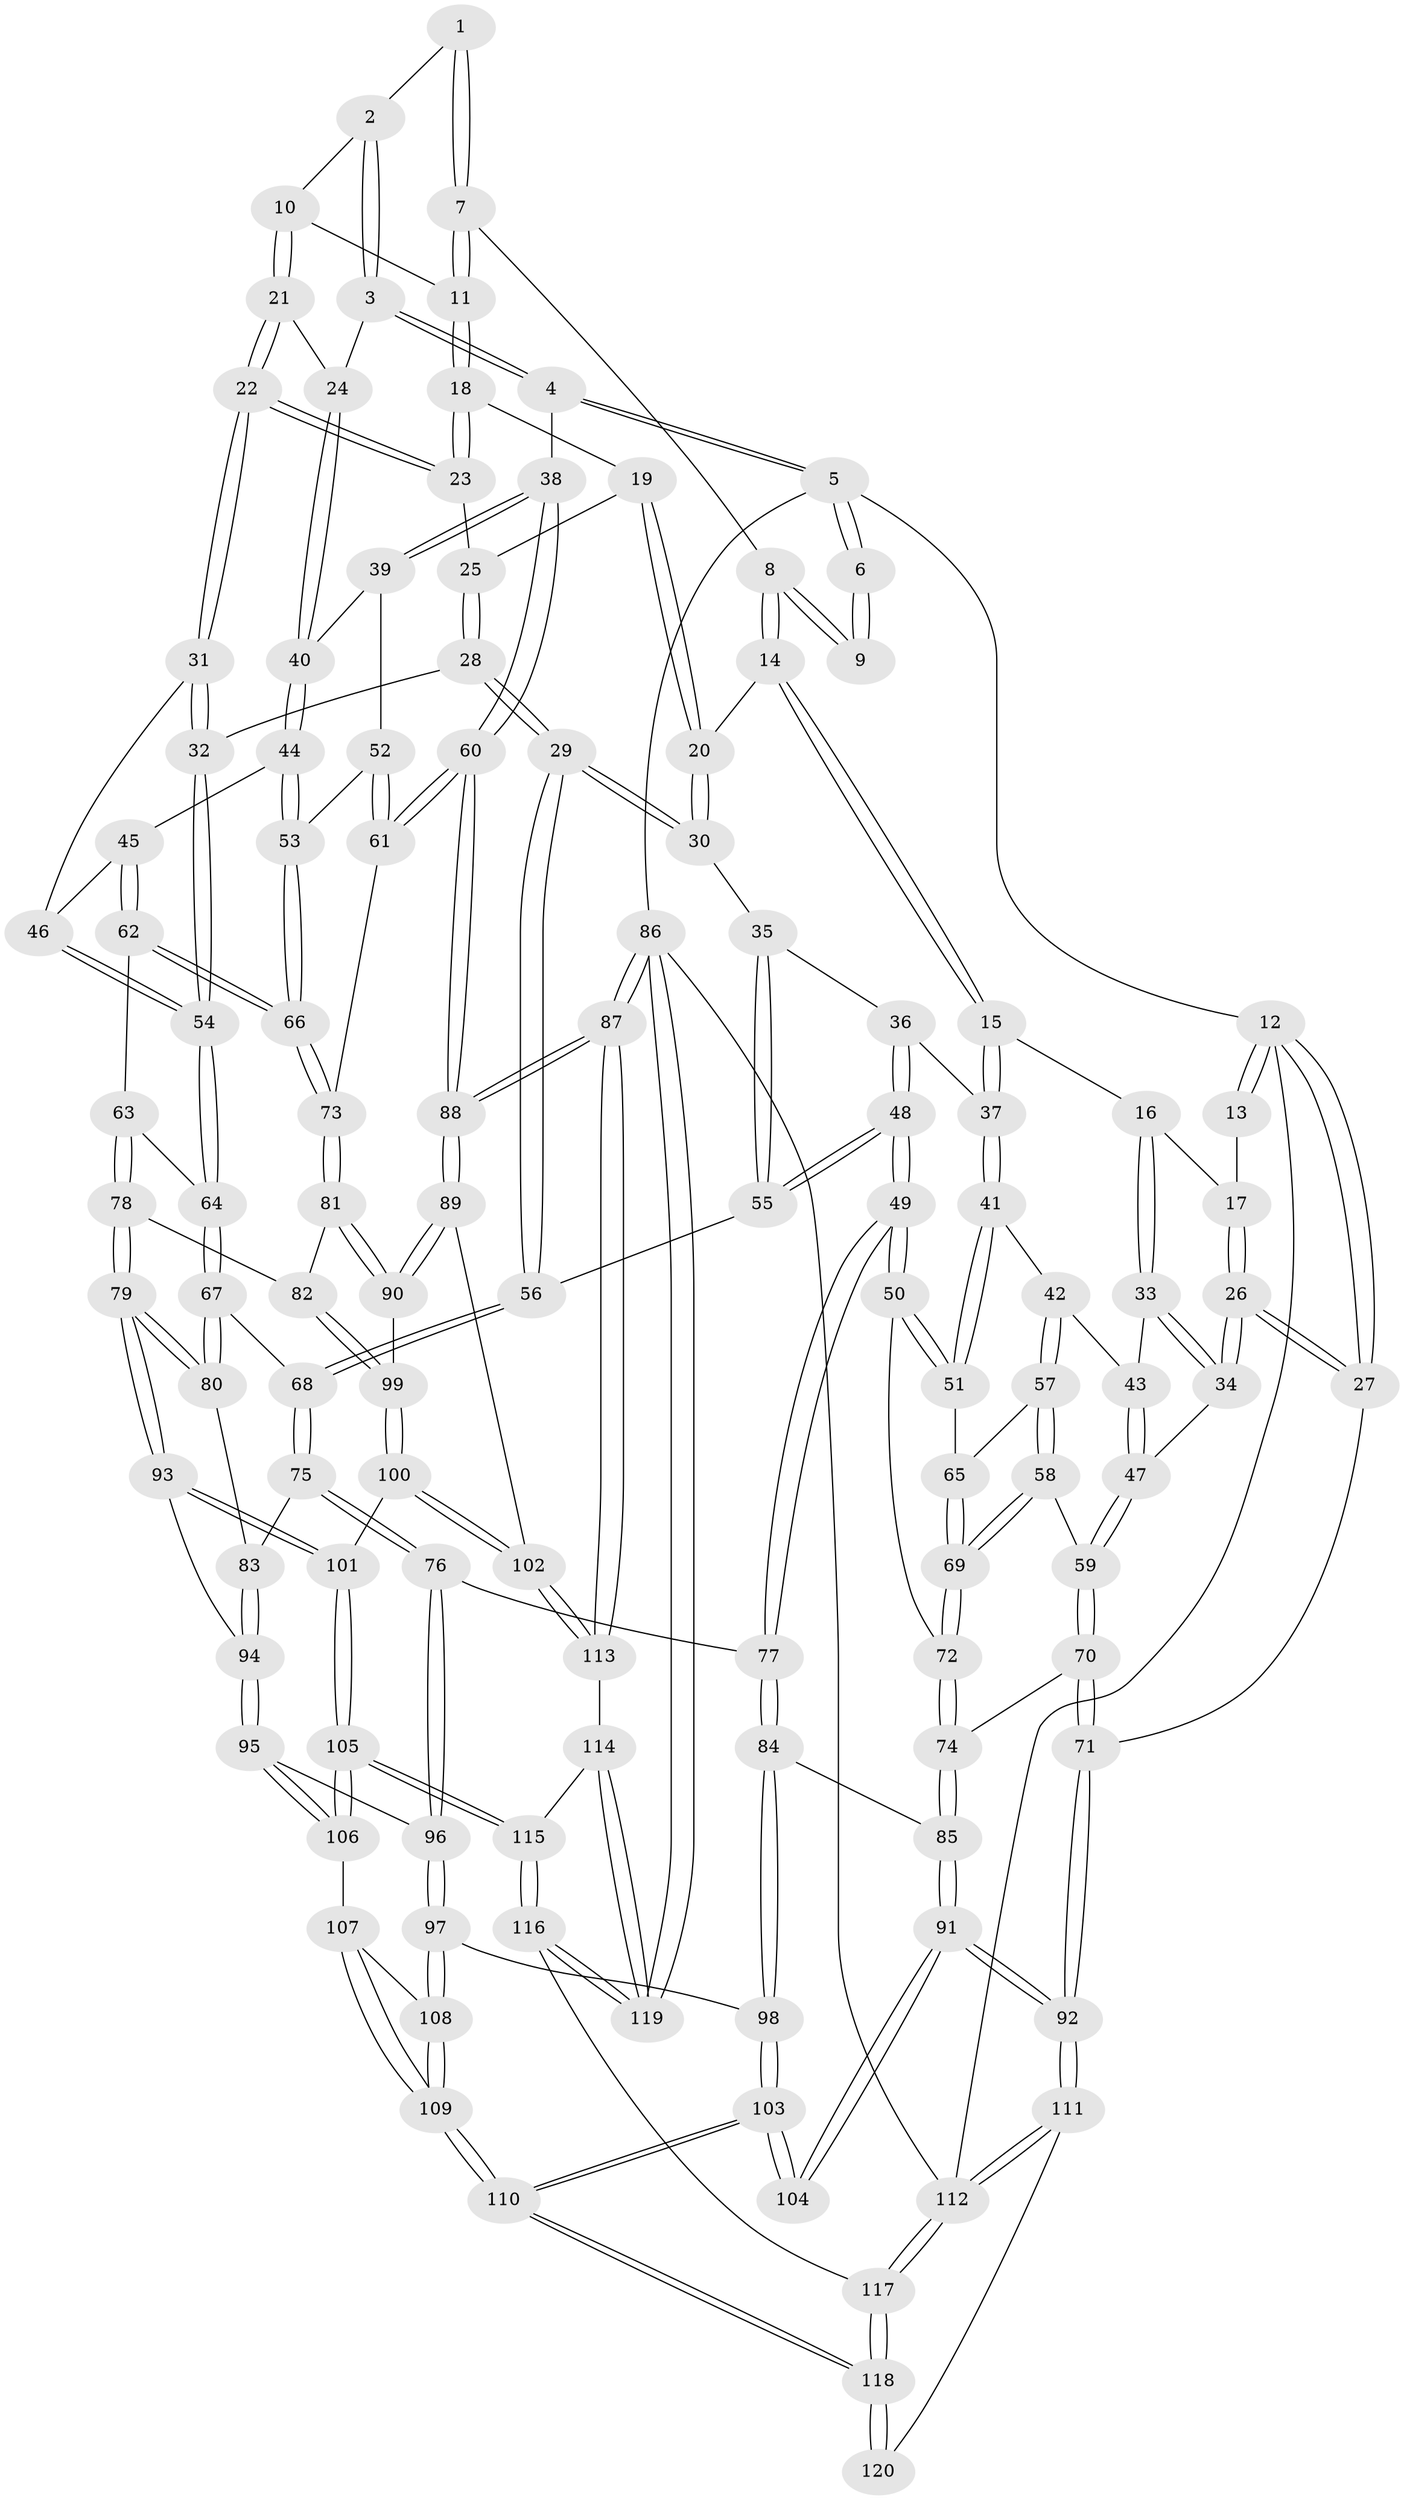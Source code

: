 // Generated by graph-tools (version 1.1) at 2025/11/02/27/25 16:11:51]
// undirected, 120 vertices, 297 edges
graph export_dot {
graph [start="1"]
  node [color=gray90,style=filled];
  1 [pos="+0.8129833969706145+0.009586044722668106"];
  2 [pos="+0.8390389341242996+0.049521602089125476"];
  3 [pos="+0.9954357833214137+0.15416527287724183"];
  4 [pos="+1+0.12043863380423359"];
  5 [pos="+1+0"];
  6 [pos="+0.7541123254772908+0"];
  7 [pos="+0.6941442176537431+0.12126442324344615"];
  8 [pos="+0.4800491045529521+0"];
  9 [pos="+0.47921741633791143+0"];
  10 [pos="+0.78089484518283+0.16295742554594467"];
  11 [pos="+0.6958979061430819+0.13162047120389367"];
  12 [pos="+0+0"];
  13 [pos="+0.07125951369839953+0"];
  14 [pos="+0.433469949079205+0.15504309461569973"];
  15 [pos="+0.3614832518209555+0.201231195697871"];
  16 [pos="+0.2450800435605487+0.19887090241069524"];
  17 [pos="+0.19985279437846337+0.17012836316916696"];
  18 [pos="+0.6787674746486242+0.16909601264186316"];
  19 [pos="+0.589723295064726+0.1955096911944509"];
  20 [pos="+0.44375106981725365+0.1638610770424697"];
  21 [pos="+0.8137309580959511+0.2641173014748463"];
  22 [pos="+0.8067471302954156+0.2687583844814198"];
  23 [pos="+0.7084570298506309+0.23207178619779323"];
  24 [pos="+0.8650866878148827+0.2583319901965987"];
  25 [pos="+0.6510550614988855+0.2694209469115994"];
  26 [pos="+0+0.23853951518167107"];
  27 [pos="+0+0.23364183649396897"];
  28 [pos="+0.6268913908659122+0.38658199368572627"];
  29 [pos="+0.6256287252172386+0.3869292199765003"];
  30 [pos="+0.5240451508319337+0.3077151622952884"];
  31 [pos="+0.757750677211394+0.36174149236954456"];
  32 [pos="+0.627995884128281+0.38672406619959404"];
  33 [pos="+0.1704374993497901+0.34046523215610935"];
  34 [pos="+0+0.32029236715722237"];
  35 [pos="+0.44547963420319175+0.41192460719686314"];
  36 [pos="+0.3586136452510576+0.3722801757002389"];
  37 [pos="+0.3486241964367017+0.36100119094891925"];
  38 [pos="+1+0.3720518504320386"];
  39 [pos="+0.9818979503451185+0.38946071951079336"];
  40 [pos="+0.929808863249763+0.38277396841612565"];
  41 [pos="+0.25557401768378396+0.4193993786767597"];
  42 [pos="+0.21977911536206596+0.40234122290566066"];
  43 [pos="+0.17769573172105602+0.3561065223098314"];
  44 [pos="+0.8733162055533861+0.4377524847900188"];
  45 [pos="+0.8236130501264093+0.4283740853660488"];
  46 [pos="+0.773070946638538+0.3838004880634934"];
  47 [pos="+0.08870019408094575+0.4751992665252278"];
  48 [pos="+0.37382293517766746+0.5673479406878661"];
  49 [pos="+0.3612562713524588+0.5821803677512164"];
  50 [pos="+0.30665374476175733+0.5342849459052177"];
  51 [pos="+0.2615868410596923+0.48572491128668077"];
  52 [pos="+0.953704223124728+0.4684073887233081"];
  53 [pos="+0.8970694864231841+0.5048322654085913"];
  54 [pos="+0.7308370111481973+0.5209134315167443"];
  55 [pos="+0.4915162576637863+0.49402782595309774"];
  56 [pos="+0.553590924908669+0.49777887444568497"];
  57 [pos="+0.1481984553566665+0.47197124999666495"];
  58 [pos="+0.09984096677986484+0.49346792360837766"];
  59 [pos="+0.09622792122391474+0.4911395045457318"];
  60 [pos="+1+0.5368687672929514"];
  61 [pos="+1+0.5567853769224991"];
  62 [pos="+0.7726686242272516+0.5443449464331992"];
  63 [pos="+0.747140707335339+0.5475622804807113"];
  64 [pos="+0.7380927460868582+0.5415577780114682"];
  65 [pos="+0.23454122797782928+0.49825270102155256"];
  66 [pos="+0.9055136080408892+0.592380818406908"];
  67 [pos="+0.6104700858521234+0.559613159851242"];
  68 [pos="+0.5673711591260874+0.5248714062349971"];
  69 [pos="+0.14719599583033013+0.5742145662139465"];
  70 [pos="+0+0.6038457590187537"];
  71 [pos="+0+0.6471349688980762"];
  72 [pos="+0.1482071154586645+0.5842172844210947"];
  73 [pos="+0.9070253200355567+0.5942968482370838"];
  74 [pos="+0.14834331350548918+0.6088999165216151"];
  75 [pos="+0.49966470302912325+0.6761882351171246"];
  76 [pos="+0.4854000734715168+0.6824116674620503"];
  77 [pos="+0.3606181387294482+0.5881224485576675"];
  78 [pos="+0.7220348629484533+0.6702869636420599"];
  79 [pos="+0.6774088214076883+0.6929754530824711"];
  80 [pos="+0.6300952540129255+0.6332321492390395"];
  81 [pos="+0.9054315490477438+0.6002145597201609"];
  82 [pos="+0.8181069429617732+0.693446296270293"];
  83 [pos="+0.5040742501147204+0.6767421039187964"];
  84 [pos="+0.26059063128031623+0.7044074006277348"];
  85 [pos="+0.19202737109900078+0.7019274717262554"];
  86 [pos="+1+1"];
  87 [pos="+1+0.942444631739071"];
  88 [pos="+1+0.8778476849118556"];
  89 [pos="+1+0.7770584664076449"];
  90 [pos="+0.9531168943489837+0.7149649186280599"];
  91 [pos="+0.10113071911306062+0.7777505030646651"];
  92 [pos="+0+0.7862804479045161"];
  93 [pos="+0.6563446920436263+0.745347877431045"];
  94 [pos="+0.6489413034645917+0.7456113587999674"];
  95 [pos="+0.5352883159025023+0.7953856097010218"];
  96 [pos="+0.4662844429668775+0.78582624607301"];
  97 [pos="+0.4498070828324254+0.8014927419393859"];
  98 [pos="+0.31081085870423475+0.7737921058959458"];
  99 [pos="+0.8311804985398834+0.762527086105391"];
  100 [pos="+0.8289272626202098+0.8146470849138847"];
  101 [pos="+0.6755270398450268+0.7884774163702875"];
  102 [pos="+0.8403562435781754+0.8330970093245834"];
  103 [pos="+0.26284366381201296+1"];
  104 [pos="+0.17820523247720485+0.9472370179174516"];
  105 [pos="+0.6442215802969705+0.9174486527312008"];
  106 [pos="+0.6072613216693461+0.9029148810948197"];
  107 [pos="+0.5751135204733049+0.9028374787899185"];
  108 [pos="+0.45076662703114145+0.8148228542694566"];
  109 [pos="+0.4354838346149445+0.9451016371887675"];
  110 [pos="+0.3136253778461127+1"];
  111 [pos="+0+0.8752305806753564"];
  112 [pos="+0+1"];
  113 [pos="+0.8402463002788888+0.864255268485712"];
  114 [pos="+0.8311718419783449+0.9044838273868154"];
  115 [pos="+0.655396269389548+0.9410715965714341"];
  116 [pos="+0.6096604517705166+1"];
  117 [pos="+0.31844902976304795+1"];
  118 [pos="+0.31426629225927294+1"];
  119 [pos="+1+1"];
  120 [pos="+0.0022968864294827416+0.941478259436341"];
  1 -- 2;
  1 -- 7;
  1 -- 7;
  2 -- 3;
  2 -- 3;
  2 -- 10;
  3 -- 4;
  3 -- 4;
  3 -- 24;
  4 -- 5;
  4 -- 5;
  4 -- 38;
  5 -- 6;
  5 -- 6;
  5 -- 12;
  5 -- 86;
  6 -- 9;
  6 -- 9;
  7 -- 8;
  7 -- 11;
  7 -- 11;
  8 -- 9;
  8 -- 9;
  8 -- 14;
  8 -- 14;
  10 -- 11;
  10 -- 21;
  10 -- 21;
  11 -- 18;
  11 -- 18;
  12 -- 13;
  12 -- 13;
  12 -- 27;
  12 -- 27;
  12 -- 112;
  13 -- 17;
  14 -- 15;
  14 -- 15;
  14 -- 20;
  15 -- 16;
  15 -- 37;
  15 -- 37;
  16 -- 17;
  16 -- 33;
  16 -- 33;
  17 -- 26;
  17 -- 26;
  18 -- 19;
  18 -- 23;
  18 -- 23;
  19 -- 20;
  19 -- 20;
  19 -- 25;
  20 -- 30;
  20 -- 30;
  21 -- 22;
  21 -- 22;
  21 -- 24;
  22 -- 23;
  22 -- 23;
  22 -- 31;
  22 -- 31;
  23 -- 25;
  24 -- 40;
  24 -- 40;
  25 -- 28;
  25 -- 28;
  26 -- 27;
  26 -- 27;
  26 -- 34;
  26 -- 34;
  27 -- 71;
  28 -- 29;
  28 -- 29;
  28 -- 32;
  29 -- 30;
  29 -- 30;
  29 -- 56;
  29 -- 56;
  30 -- 35;
  31 -- 32;
  31 -- 32;
  31 -- 46;
  32 -- 54;
  32 -- 54;
  33 -- 34;
  33 -- 34;
  33 -- 43;
  34 -- 47;
  35 -- 36;
  35 -- 55;
  35 -- 55;
  36 -- 37;
  36 -- 48;
  36 -- 48;
  37 -- 41;
  37 -- 41;
  38 -- 39;
  38 -- 39;
  38 -- 60;
  38 -- 60;
  39 -- 40;
  39 -- 52;
  40 -- 44;
  40 -- 44;
  41 -- 42;
  41 -- 51;
  41 -- 51;
  42 -- 43;
  42 -- 57;
  42 -- 57;
  43 -- 47;
  43 -- 47;
  44 -- 45;
  44 -- 53;
  44 -- 53;
  45 -- 46;
  45 -- 62;
  45 -- 62;
  46 -- 54;
  46 -- 54;
  47 -- 59;
  47 -- 59;
  48 -- 49;
  48 -- 49;
  48 -- 55;
  48 -- 55;
  49 -- 50;
  49 -- 50;
  49 -- 77;
  49 -- 77;
  50 -- 51;
  50 -- 51;
  50 -- 72;
  51 -- 65;
  52 -- 53;
  52 -- 61;
  52 -- 61;
  53 -- 66;
  53 -- 66;
  54 -- 64;
  54 -- 64;
  55 -- 56;
  56 -- 68;
  56 -- 68;
  57 -- 58;
  57 -- 58;
  57 -- 65;
  58 -- 59;
  58 -- 69;
  58 -- 69;
  59 -- 70;
  59 -- 70;
  60 -- 61;
  60 -- 61;
  60 -- 88;
  60 -- 88;
  61 -- 73;
  62 -- 63;
  62 -- 66;
  62 -- 66;
  63 -- 64;
  63 -- 78;
  63 -- 78;
  64 -- 67;
  64 -- 67;
  65 -- 69;
  65 -- 69;
  66 -- 73;
  66 -- 73;
  67 -- 68;
  67 -- 80;
  67 -- 80;
  68 -- 75;
  68 -- 75;
  69 -- 72;
  69 -- 72;
  70 -- 71;
  70 -- 71;
  70 -- 74;
  71 -- 92;
  71 -- 92;
  72 -- 74;
  72 -- 74;
  73 -- 81;
  73 -- 81;
  74 -- 85;
  74 -- 85;
  75 -- 76;
  75 -- 76;
  75 -- 83;
  76 -- 77;
  76 -- 96;
  76 -- 96;
  77 -- 84;
  77 -- 84;
  78 -- 79;
  78 -- 79;
  78 -- 82;
  79 -- 80;
  79 -- 80;
  79 -- 93;
  79 -- 93;
  80 -- 83;
  81 -- 82;
  81 -- 90;
  81 -- 90;
  82 -- 99;
  82 -- 99;
  83 -- 94;
  83 -- 94;
  84 -- 85;
  84 -- 98;
  84 -- 98;
  85 -- 91;
  85 -- 91;
  86 -- 87;
  86 -- 87;
  86 -- 119;
  86 -- 119;
  86 -- 112;
  87 -- 88;
  87 -- 88;
  87 -- 113;
  87 -- 113;
  88 -- 89;
  88 -- 89;
  89 -- 90;
  89 -- 90;
  89 -- 102;
  90 -- 99;
  91 -- 92;
  91 -- 92;
  91 -- 104;
  91 -- 104;
  92 -- 111;
  92 -- 111;
  93 -- 94;
  93 -- 101;
  93 -- 101;
  94 -- 95;
  94 -- 95;
  95 -- 96;
  95 -- 106;
  95 -- 106;
  96 -- 97;
  96 -- 97;
  97 -- 98;
  97 -- 108;
  97 -- 108;
  98 -- 103;
  98 -- 103;
  99 -- 100;
  99 -- 100;
  100 -- 101;
  100 -- 102;
  100 -- 102;
  101 -- 105;
  101 -- 105;
  102 -- 113;
  102 -- 113;
  103 -- 104;
  103 -- 104;
  103 -- 110;
  103 -- 110;
  105 -- 106;
  105 -- 106;
  105 -- 115;
  105 -- 115;
  106 -- 107;
  107 -- 108;
  107 -- 109;
  107 -- 109;
  108 -- 109;
  108 -- 109;
  109 -- 110;
  109 -- 110;
  110 -- 118;
  110 -- 118;
  111 -- 112;
  111 -- 112;
  111 -- 120;
  112 -- 117;
  112 -- 117;
  113 -- 114;
  114 -- 115;
  114 -- 119;
  114 -- 119;
  115 -- 116;
  115 -- 116;
  116 -- 117;
  116 -- 119;
  116 -- 119;
  117 -- 118;
  117 -- 118;
  118 -- 120;
  118 -- 120;
}
